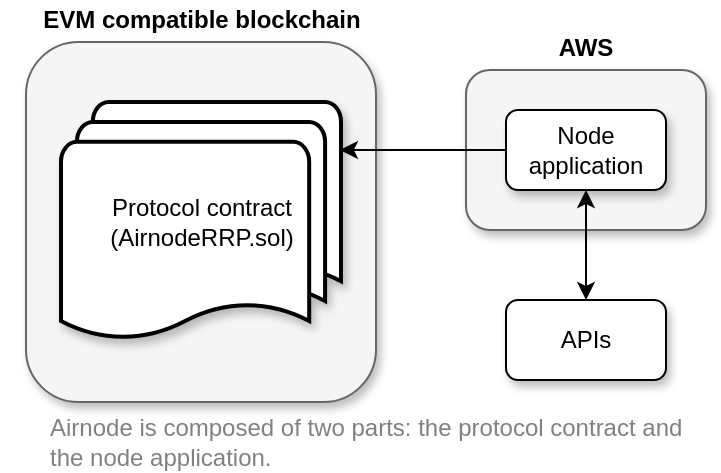 <mxfile version="14.6.13" type="device"><diagram id="xxqRVpqqsnweizQSOmK6" name="Page-1"><mxGraphModel dx="1106" dy="860" grid="1" gridSize="10" guides="1" tooltips="1" connect="1" arrows="1" fold="1" page="1" pageScale="1" pageWidth="850" pageHeight="1100" math="0" shadow="0"><root><mxCell id="0"/><mxCell id="1" parent="0"/><mxCell id="1xbiUHphV33eiq70GTrb-14" value="" style="rounded=1;whiteSpace=wrap;html=1;fillColor=#f5f5f5;strokeColor=#666666;fontColor=#333333;shadow=1;" vertex="1" parent="1"><mxGeometry x="240" y="54" width="120" height="80" as="geometry"/></mxCell><mxCell id="1xbiUHphV33eiq70GTrb-1" value="APIs" style="rounded=1;whiteSpace=wrap;html=1;shadow=1;" vertex="1" parent="1"><mxGeometry x="260" y="169" width="80" height="40" as="geometry"/></mxCell><mxCell id="1xbiUHphV33eiq70GTrb-7" style="edgeStyle=orthogonalEdgeStyle;rounded=0;orthogonalLoop=1;jettySize=auto;html=1;entryX=0.5;entryY=0;entryDx=0;entryDy=0;startArrow=classic;startFill=1;" edge="1" parent="1" source="1xbiUHphV33eiq70GTrb-2" target="1xbiUHphV33eiq70GTrb-1"><mxGeometry relative="1" as="geometry"/></mxCell><mxCell id="1xbiUHphV33eiq70GTrb-2" value="Node application" style="rounded=1;whiteSpace=wrap;html=1;shadow=1;" vertex="1" parent="1"><mxGeometry x="260" y="74" width="80" height="40" as="geometry"/></mxCell><mxCell id="1xbiUHphV33eiq70GTrb-3" value="" style="rounded=1;whiteSpace=wrap;html=1;fillColor=#f5f5f5;strokeColor=#666666;fontColor=#333333;shadow=1;" vertex="1" parent="1"><mxGeometry x="20" y="40" width="175" height="180" as="geometry"/></mxCell><mxCell id="1xbiUHphV33eiq70GTrb-4" value="&lt;b&gt;EVM compatible blockchain&lt;/b&gt;" style="text;html=1;strokeColor=none;fillColor=none;align=center;verticalAlign=middle;whiteSpace=wrap;rounded=0;" vertex="1" parent="1"><mxGeometry x="7.5" y="19" width="200" height="20" as="geometry"/></mxCell><mxCell id="1xbiUHphV33eiq70GTrb-13" style="edgeStyle=orthogonalEdgeStyle;rounded=0;orthogonalLoop=1;jettySize=auto;html=1;exitX=0.996;exitY=0.2;exitDx=0;exitDy=0;exitPerimeter=0;entryX=0;entryY=0.5;entryDx=0;entryDy=0;startArrow=classic;startFill=1;strokeColor=#000000;endArrow=none;endFill=0;" edge="1" parent="1" source="1xbiUHphV33eiq70GTrb-6" target="1xbiUHphV33eiq70GTrb-2"><mxGeometry relative="1" as="geometry"/></mxCell><mxCell id="1xbiUHphV33eiq70GTrb-6" value="Protocol contract&lt;br&gt;(AirnodeRRP.sol)" style="strokeWidth=2;html=1;shape=mxgraph.flowchart.multi-document;whiteSpace=wrap;shadow=1;" vertex="1" parent="1"><mxGeometry x="37.5" y="70" width="140" height="120" as="geometry"/></mxCell><mxCell id="1xbiUHphV33eiq70GTrb-15" value="&lt;b&gt;AWS&lt;/b&gt;" style="text;html=1;strokeColor=none;fillColor=none;align=center;verticalAlign=middle;whiteSpace=wrap;rounded=0;" vertex="1" parent="1"><mxGeometry x="280" y="33" width="40" height="20" as="geometry"/></mxCell><mxCell id="1xbiUHphV33eiq70GTrb-19" value="&lt;font color=&quot;#808080&quot;&gt;Airnode is composed of two parts: the protocol contract and the node application.&lt;/font&gt;" style="text;html=1;strokeColor=none;fillColor=none;align=left;verticalAlign=middle;whiteSpace=wrap;rounded=0;" vertex="1" parent="1"><mxGeometry x="30" y="230" width="330" height="20" as="geometry"/></mxCell></root></mxGraphModel></diagram></mxfile>